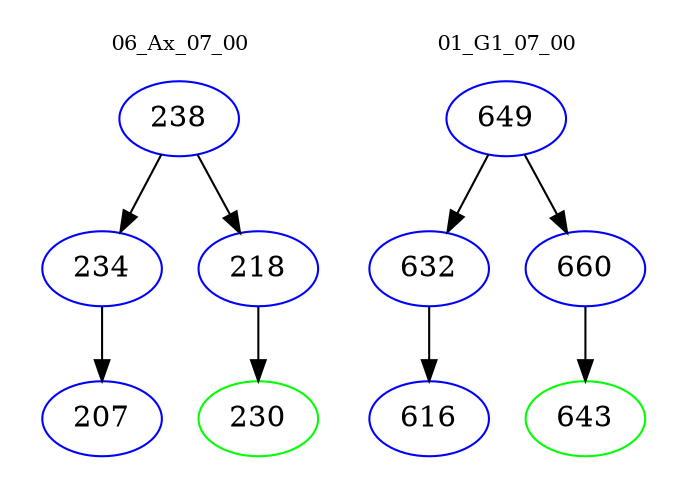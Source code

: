 digraph{
subgraph cluster_0 {
color = white
label = "06_Ax_07_00";
fontsize=10;
T0_238 [label="238", color="blue"]
T0_238 -> T0_234 [color="black"]
T0_234 [label="234", color="blue"]
T0_234 -> T0_207 [color="black"]
T0_207 [label="207", color="blue"]
T0_238 -> T0_218 [color="black"]
T0_218 [label="218", color="blue"]
T0_218 -> T0_230 [color="black"]
T0_230 [label="230", color="green"]
}
subgraph cluster_1 {
color = white
label = "01_G1_07_00";
fontsize=10;
T1_649 [label="649", color="blue"]
T1_649 -> T1_632 [color="black"]
T1_632 [label="632", color="blue"]
T1_632 -> T1_616 [color="black"]
T1_616 [label="616", color="blue"]
T1_649 -> T1_660 [color="black"]
T1_660 [label="660", color="blue"]
T1_660 -> T1_643 [color="black"]
T1_643 [label="643", color="green"]
}
}
